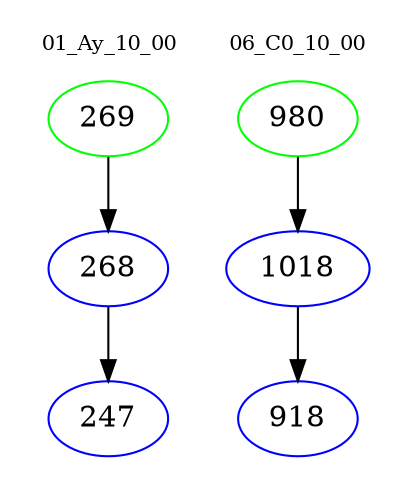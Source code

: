 digraph{
subgraph cluster_0 {
color = white
label = "01_Ay_10_00";
fontsize=10;
T0_269 [label="269", color="green"]
T0_269 -> T0_268 [color="black"]
T0_268 [label="268", color="blue"]
T0_268 -> T0_247 [color="black"]
T0_247 [label="247", color="blue"]
}
subgraph cluster_1 {
color = white
label = "06_C0_10_00";
fontsize=10;
T1_980 [label="980", color="green"]
T1_980 -> T1_1018 [color="black"]
T1_1018 [label="1018", color="blue"]
T1_1018 -> T1_918 [color="black"]
T1_918 [label="918", color="blue"]
}
}
